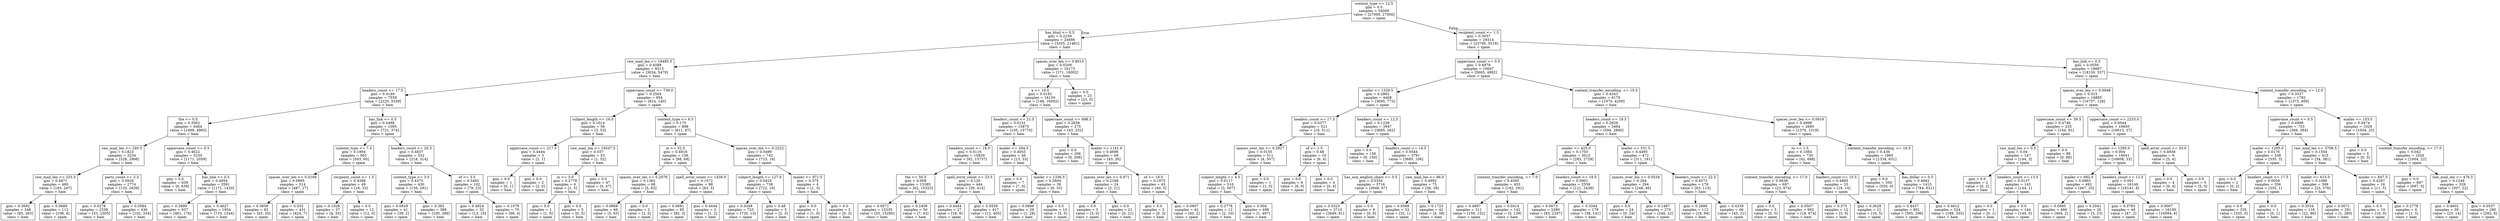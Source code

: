 digraph Tree {
node [shape=box] ;
0 [label="content_type <= 12.5\ngini = 0.5\nsamples = 54000\nvalue = [27000, 27000]\nclass = spam"] ;
1 [label="has_html <= 0.5\ngini = 0.2259\nsamples = 24686\nvalue = [3205, 21481]\nclass = ham"] ;
0 -> 1 [labeldistance=2.5, labelangle=45, headlabel="True"] ;
2 [label="raw_mail_len <= 18485.5\ngini = 0.4588\nsamples = 8513\nvalue = [3034, 5479]\nclass = ham"] ;
1 -> 2 ;
3 [label="headers_count <= 17.5\ngini = 0.4149\nsamples = 7559\nvalue = [2220, 5339]\nclass = ham"] ;
2 -> 3 ;
4 [label="the <= 0.5\ngini = 0.3562\nsamples = 6464\nvalue = [1499, 4965]\nclass = ham"] ;
3 -> 4 ;
5 [label="raw_mail_len <= 240.5\ngini = 0.1823\nsamples = 3234\nvalue = [328, 2906]\nclass = ham"] ;
4 -> 5 ;
6 [label="raw_mail_len <= 233.5\ngini = 0.4871\nsamples = 460\nvalue = [193, 267]\nclass = ham"] ;
5 -> 6 ;
7 [label="gini = 0.3692\nsamples = 348\nvalue = [85, 263]\nclass = ham"] ;
6 -> 7 ;
8 [label="gini = 0.0689\nsamples = 112\nvalue = [108, 4]\nclass = spam"] ;
6 -> 8 ;
9 [label="parts_count <= 2.5\ngini = 0.0926\nsamples = 2774\nvalue = [135, 2639]\nclass = ham"] ;
5 -> 9 ;
10 [label="gini = 0.0278\nsamples = 2338\nvalue = [33, 2305]\nclass = ham"] ;
9 -> 10 ;
11 [label="gini = 0.3584\nsamples = 436\nvalue = [102, 334]\nclass = ham"] ;
9 -> 11 ;
12 [label="uppercase_count <= 0.5\ngini = 0.4622\nsamples = 3230\nvalue = [1171, 2059]\nclass = ham"] ;
4 -> 12 ;
13 [label="gini = 0.0\nsamples = 639\nvalue = [0, 639]\nclass = ham"] ;
12 -> 13 ;
14 [label="has_link <= 0.5\ngini = 0.4954\nsamples = 2591\nvalue = [1171, 1420]\nclass = ham"] ;
12 -> 14 ;
15 [label="gini = 0.3999\nsamples = 637\nvalue = [461, 176]\nclass = spam"] ;
14 -> 15 ;
16 [label="gini = 0.4627\nsamples = 1954\nvalue = [710, 1244]\nclass = ham"] ;
14 -> 16 ;
17 [label="has_link <= 0.5\ngini = 0.4498\nsamples = 1095\nvalue = [721, 374]\nclass = spam"] ;
3 -> 17 ;
18 [label="content_type <= 7.5\ngini = 0.1904\nsamples = 563\nvalue = [503, 60]\nclass = spam"] ;
17 -> 18 ;
19 [label="spaces_over_len <= 0.0166\ngini = 0.0995\nsamples = 514\nvalue = [487, 27]\nclass = spam"] ;
18 -> 19 ;
20 [label="gini = 0.3658\nsamples = 83\nvalue = [63, 20]\nclass = spam"] ;
19 -> 20 ;
21 [label="gini = 0.032\nsamples = 431\nvalue = [424, 7]\nclass = spam"] ;
19 -> 21 ;
22 [label="recipient_count <= 1.5\ngini = 0.4398\nsamples = 49\nvalue = [16, 33]\nclass = ham"] ;
18 -> 22 ;
23 [label="gini = 0.1928\nsamples = 37\nvalue = [4, 33]\nclass = ham"] ;
22 -> 23 ;
24 [label="gini = 0.0\nsamples = 12\nvalue = [12, 0]\nclass = spam"] ;
22 -> 24 ;
25 [label="headers_count <= 20.5\ngini = 0.4837\nsamples = 532\nvalue = [218, 314]\nclass = ham"] ;
17 -> 25 ;
26 [label="content_type <= 3.0\ngini = 0.4375\nsamples = 430\nvalue = [139, 291]\nclass = ham"] ;
25 -> 26 ;
27 [label="gini = 0.0928\nsamples = 41\nvalue = [39, 2]\nclass = spam"] ;
26 -> 27 ;
28 [label="gini = 0.382\nsamples = 389\nvalue = [100, 289]\nclass = ham"] ;
26 -> 28 ;
29 [label="of <= 3.5\ngini = 0.3493\nsamples = 102\nvalue = [79, 23]\nclass = spam"] ;
25 -> 29 ;
30 [label="gini = 0.4824\nsamples = 32\nvalue = [13, 19]\nclass = ham"] ;
29 -> 30 ;
31 [label="gini = 0.1078\nsamples = 70\nvalue = [66, 4]\nclass = spam"] ;
29 -> 31 ;
32 [label="uppercase_count <= 739.0\ngini = 0.2504\nsamples = 954\nvalue = [814, 140]\nclass = spam"] ;
2 -> 32 ;
33 [label="subject_length <= 16.0\ngini = 0.1014\nsamples = 56\nvalue = [3, 53]\nclass = ham"] ;
32 -> 33 ;
34 [label="uppercase_count <= 217.5\ngini = 0.4444\nsamples = 3\nvalue = [2, 1]\nclass = spam"] ;
33 -> 34 ;
35 [label="gini = 0.0\nsamples = 1\nvalue = [0, 1]\nclass = ham"] ;
34 -> 35 ;
36 [label="gini = 0.0\nsamples = 2\nvalue = [2, 0]\nclass = spam"] ;
34 -> 36 ;
37 [label="raw_mail_len <= 19347.5\ngini = 0.037\nsamples = 53\nvalue = [1, 52]\nclass = ham"] ;
33 -> 37 ;
38 [label="in <= 3.0\ngini = 0.2778\nsamples = 6\nvalue = [1, 5]\nclass = ham"] ;
37 -> 38 ;
39 [label="gini = 0.0\nsamples = 1\nvalue = [1, 0]\nclass = spam"] ;
38 -> 39 ;
40 [label="gini = 0.0\nsamples = 5\nvalue = [0, 5]\nclass = ham"] ;
38 -> 40 ;
41 [label="gini = 0.0\nsamples = 47\nvalue = [0, 47]\nclass = ham"] ;
37 -> 41 ;
42 [label="content_type <= 6.5\ngini = 0.175\nsamples = 898\nvalue = [811, 87]\nclass = spam"] ;
32 -> 42 ;
43 [label="in <= 32.5\ngini = 0.4918\nsamples = 156\nvalue = [88, 68]\nclass = spam"] ;
42 -> 43 ;
44 [label="spaces_over_len <= 0.2076\ngini = 0.1362\nsamples = 68\nvalue = [5, 63]\nclass = ham"] ;
43 -> 44 ;
45 [label="gini = 0.0868\nsamples = 66\nvalue = [3, 63]\nclass = ham"] ;
44 -> 45 ;
46 [label="gini = 0.0\nsamples = 2\nvalue = [2, 0]\nclass = spam"] ;
44 -> 46 ;
47 [label="spell_error_count <= 1438.0\ngini = 0.1072\nsamples = 88\nvalue = [83, 5]\nclass = spam"] ;
43 -> 47 ;
48 [label="gini = 0.0681\nsamples = 85\nvalue = [82, 3]\nclass = spam"] ;
47 -> 48 ;
49 [label="gini = 0.4444\nsamples = 3\nvalue = [1, 2]\nclass = ham"] ;
47 -> 49 ;
50 [label="spaces_over_len <= 0.2222\ngini = 0.0499\nsamples = 742\nvalue = [723, 19]\nclass = spam"] ;
42 -> 50 ;
51 [label="subject_length <= 127.0\ngini = 0.0424\nsamples = 738\nvalue = [722, 16]\nclass = spam"] ;
50 -> 51 ;
52 [label="gini = 0.0348\nsamples = 733\nvalue = [720, 13]\nclass = spam"] ;
51 -> 52 ;
53 [label="gini = 0.48\nsamples = 5\nvalue = [2, 3]\nclass = ham"] ;
51 -> 53 ;
54 [label="mailer <= 971.5\ngini = 0.375\nsamples = 4\nvalue = [1, 3]\nclass = ham"] ;
50 -> 54 ;
55 [label="gini = 0.0\nsamples = 1\nvalue = [1, 0]\nclass = spam"] ;
54 -> 55 ;
56 [label="gini = 0.0\nsamples = 3\nvalue = [0, 3]\nclass = ham"] ;
54 -> 56 ;
57 [label="spaces_over_len <= 0.8015\ngini = 0.0209\nsamples = 16173\nvalue = [171, 16002]\nclass = ham"] ;
1 -> 57 ;
58 [label="a <= 19.5\ngini = 0.0182\nsamples = 16150\nvalue = [148, 16002]\nclass = ham"] ;
57 -> 58 ;
59 [label="headers_count <= 21.5\ngini = 0.0131\nsamples = 15875\nvalue = [105, 15770]\nclass = ham"] ;
58 -> 59 ;
60 [label="headers_count <= 18.5\ngini = 0.0116\nsamples = 15829\nvalue = [92, 15737]\nclass = ham"] ;
59 -> 60 ;
61 [label="the <= 50.5\ngini = 0.008\nsamples = 15385\nvalue = [62, 15323]\nclass = ham"] ;
60 -> 61 ;
62 [label="gini = 0.0071\nsamples = 15335\nvalue = [55, 15280]\nclass = ham"] ;
61 -> 62 ;
63 [label="gini = 0.2408\nsamples = 50\nvalue = [7, 43]\nclass = ham"] ;
61 -> 63 ;
64 [label="spell_error_count <= 23.5\ngini = 0.126\nsamples = 444\nvalue = [30, 414]\nclass = ham"] ;
60 -> 64 ;
65 [label="gini = 0.4444\nsamples = 27\nvalue = [18, 9]\nclass = spam"] ;
64 -> 65 ;
66 [label="gini = 0.0559\nsamples = 417\nvalue = [12, 405]\nclass = ham"] ;
64 -> 66 ;
67 [label="mailer <= 294.5\ngini = 0.4055\nsamples = 46\nvalue = [13, 33]\nclass = ham"] ;
59 -> 67 ;
68 [label="gini = 0.0\nsamples = 7\nvalue = [7, 0]\nclass = spam"] ;
67 -> 68 ;
69 [label="mailer <= 1336.5\ngini = 0.2604\nsamples = 39\nvalue = [6, 33]\nclass = ham"] ;
67 -> 69 ;
70 [label="gini = 0.0666\nsamples = 29\nvalue = [1, 28]\nclass = ham"] ;
69 -> 70 ;
71 [label="gini = 0.5\nsamples = 10\nvalue = [5, 5]\nclass = spam"] ;
69 -> 71 ;
72 [label="uppercase_count <= 698.5\ngini = 0.2638\nsamples = 275\nvalue = [43, 232]\nclass = ham"] ;
58 -> 72 ;
73 [label="gini = 0.0\nsamples = 206\nvalue = [0, 206]\nclass = ham"] ;
72 -> 73 ;
74 [label="mailer <= 1141.0\ngini = 0.4696\nsamples = 69\nvalue = [43, 26]\nclass = spam"] ;
72 -> 74 ;
75 [label="spaces_over_len <= 0.071\ngini = 0.2188\nsamples = 24\nvalue = [3, 21]\nclass = ham"] ;
74 -> 75 ;
76 [label="gini = 0.0\nsamples = 3\nvalue = [3, 0]\nclass = spam"] ;
75 -> 76 ;
77 [label="gini = 0.0\nsamples = 21\nvalue = [0, 21]\nclass = ham"] ;
75 -> 77 ;
78 [label="of <= 19.0\ngini = 0.1975\nsamples = 45\nvalue = [40, 5]\nclass = spam"] ;
74 -> 78 ;
79 [label="gini = 0.0\nsamples = 3\nvalue = [0, 3]\nclass = ham"] ;
78 -> 79 ;
80 [label="gini = 0.0907\nsamples = 42\nvalue = [40, 2]\nclass = spam"] ;
78 -> 80 ;
81 [label="gini = 0.0\nsamples = 23\nvalue = [23, 0]\nclass = spam"] ;
57 -> 81 ;
82 [label="recipient_count <= 1.5\ngini = 0.3057\nsamples = 29314\nvalue = [23795, 5519]\nclass = spam"] ;
0 -> 82 [labeldistance=2.5, labelangle=-45, headlabel="False"] ;
83 [label="uppercase_count <= 0.5\ngini = 0.4979\nsamples = 10647\nvalue = [5665, 4982]\nclass = spam"] ;
82 -> 83 ;
84 [label="mailer <= 1329.5\ngini = 0.2862\nsamples = 4468\nvalue = [3695, 773]\nclass = spam"] ;
83 -> 84 ;
85 [label="headers_count <= 17.5\ngini = 0.0377\nsamples = 521\nvalue = [10, 511]\nclass = ham"] ;
84 -> 85 ;
86 [label="spaces_over_len <= 0.2927\ngini = 0.0155\nsamples = 511\nvalue = [4, 507]\nclass = ham"] ;
85 -> 86 ;
87 [label="subject_length <= 4.5\ngini = 0.0117\nsamples = 510\nvalue = [3, 507]\nclass = ham"] ;
86 -> 87 ;
88 [label="gini = 0.2778\nsamples = 12\nvalue = [2, 10]\nclass = ham"] ;
87 -> 88 ;
89 [label="gini = 0.004\nsamples = 498\nvalue = [1, 497]\nclass = ham"] ;
87 -> 89 ;
90 [label="gini = 0.0\nsamples = 1\nvalue = [1, 0]\nclass = spam"] ;
86 -> 90 ;
91 [label="of <= 1.5\ngini = 0.48\nsamples = 10\nvalue = [6, 4]\nclass = spam"] ;
85 -> 91 ;
92 [label="gini = 0.0\nsamples = 6\nvalue = [6, 0]\nclass = spam"] ;
91 -> 92 ;
93 [label="gini = 0.0\nsamples = 4\nvalue = [0, 4]\nclass = ham"] ;
91 -> 93 ;
94 [label="headers_count <= 12.5\ngini = 0.1239\nsamples = 3947\nvalue = [3685, 262]\nclass = spam"] ;
84 -> 94 ;
95 [label="gini = 0.0\nsamples = 156\nvalue = [0, 156]\nclass = ham"] ;
94 -> 95 ;
96 [label="headers_count <= 14.5\ngini = 0.0544\nsamples = 3791\nvalue = [3685, 106]\nclass = spam"] ;
94 -> 96 ;
97 [label="has_non_english_chars <= 0.5\ngini = 0.0354\nsamples = 3716\nvalue = [3649, 67]\nclass = spam"] ;
96 -> 97 ;
98 [label="gini = 0.0323\nsamples = 3710\nvalue = [3649, 61]\nclass = spam"] ;
97 -> 98 ;
99 [label="gini = 0.0\nsamples = 6\nvalue = [0, 6]\nclass = ham"] ;
97 -> 99 ;
100 [label="raw_mail_len <= 86.0\ngini = 0.4992\nsamples = 75\nvalue = [36, 39]\nclass = ham"] ;
96 -> 100 ;
101 [label="gini = 0.0588\nsamples = 33\nvalue = [32, 1]\nclass = spam"] ;
100 -> 101 ;
102 [label="gini = 0.1723\nsamples = 42\nvalue = [4, 38]\nclass = ham"] ;
100 -> 102 ;
103 [label="content_transfer_encoding, <= 15.5\ngini = 0.4343\nsamples = 6179\nvalue = [1970, 4209]\nclass = ham"] ;
83 -> 103 ;
104 [label="headers_count <= 19.5\ngini = 0.2829\nsamples = 3484\nvalue = [594, 2890]\nclass = ham"] ;
103 -> 104 ;
105 [label="mailer <= 425.0\ngini = 0.1703\nsamples = 3012\nvalue = [283, 2729]\nclass = ham"] ;
104 -> 105 ;
106 [label="content_transfer_encoding, <= 7.0\ngini = 0.4595\nsamples = 453\nvalue = [162, 291]\nclass = ham"] ;
105 -> 106 ;
107 [label="gini = 0.4997\nsamples = 311\nvalue = [159, 152]\nclass = spam"] ;
106 -> 107 ;
108 [label="gini = 0.0414\nsamples = 142\nvalue = [3, 139]\nclass = ham"] ;
106 -> 108 ;
109 [label="headers_count <= 18.5\ngini = 0.0901\nsamples = 2559\nvalue = [121, 2438]\nclass = ham"] ;
105 -> 109 ;
110 [label="gini = 0.0673\nsamples = 2380\nvalue = [83, 2297]\nclass = ham"] ;
109 -> 110 ;
111 [label="gini = 0.3344\nsamples = 179\nvalue = [38, 141]\nclass = ham"] ;
109 -> 111 ;
112 [label="mailer <= 531.5\ngini = 0.4495\nsamples = 472\nvalue = [311, 161]\nclass = spam"] ;
104 -> 112 ;
113 [label="spaces_over_len <= 0.0534\ngini = 0.264\nsamples = 294\nvalue = [248, 46]\nclass = spam"] ;
112 -> 113 ;
114 [label="gini = 0.0\nsamples = 24\nvalue = [0, 24]\nclass = ham"] ;
113 -> 114 ;
115 [label="gini = 0.1497\nsamples = 270\nvalue = [248, 22]\nclass = spam"] ;
113 -> 115 ;
116 [label="headers_count <= 22.5\ngini = 0.4573\nsamples = 178\nvalue = [63, 115]\nclass = ham"] ;
112 -> 116 ;
117 [label="gini = 0.2698\nsamples = 112\nvalue = [18, 94]\nclass = ham"] ;
116 -> 117 ;
118 [label="gini = 0.4339\nsamples = 66\nvalue = [45, 21]\nclass = spam"] ;
116 -> 118 ;
119 [label="spaces_over_len <= 0.0916\ngini = 0.4998\nsamples = 2695\nvalue = [1376, 1319]\nclass = spam"] ;
103 -> 119 ;
120 [label="to <= 1.5\ngini = 0.1084\nsamples = 730\nvalue = [42, 688]\nclass = ham"] ;
119 -> 120 ;
121 [label="content_transfer_encoding, <= 17.0\ngini = 0.0638\nsamples = 697\nvalue = [23, 674]\nclass = ham"] ;
120 -> 121 ;
122 [label="gini = 0.0\nsamples = 5\nvalue = [5, 0]\nclass = spam"] ;
121 -> 122 ;
123 [label="gini = 0.0507\nsamples = 692\nvalue = [18, 674]\nclass = ham"] ;
121 -> 123 ;
124 [label="headers_count <= 15.5\ngini = 0.4885\nsamples = 33\nvalue = [19, 14]\nclass = spam"] ;
120 -> 124 ;
125 [label="gini = 0.375\nsamples = 12\nvalue = [3, 9]\nclass = ham"] ;
124 -> 125 ;
126 [label="gini = 0.3628\nsamples = 21\nvalue = [16, 5]\nclass = spam"] ;
124 -> 126 ;
127 [label="content_transfer_encoding, <= 16.5\ngini = 0.436\nsamples = 1965\nvalue = [1334, 631]\nclass = spam"] ;
119 -> 127 ;
128 [label="gini = 0.0\nsamples = 550\nvalue = [550, 0]\nclass = spam"] ;
127 -> 128 ;
129 [label="has_dollar <= 0.5\ngini = 0.4942\nsamples = 1415\nvalue = [784, 631]\nclass = spam"] ;
127 -> 129 ;
130 [label="gini = 0.4437\nsamples = 891\nvalue = [595, 296]\nclass = spam"] ;
129 -> 130 ;
131 [label="gini = 0.4612\nsamples = 524\nvalue = [189, 335]\nclass = ham"] ;
129 -> 131 ;
132 [label="has_link <= 0.5\ngini = 0.0559\nsamples = 18667\nvalue = [18130, 537]\nclass = spam"] ;
82 -> 132 ;
133 [label="spaces_over_len <= 0.0048\ngini = 0.015\nsamples = 16885\nvalue = [16757, 128]\nclass = spam"] ;
132 -> 133 ;
134 [label="uppercase_count <= 39.5\ngini = 0.4746\nsamples = 235\nvalue = [144, 91]\nclass = spam"] ;
133 -> 134 ;
135 [label="raw_mail_len <= 0.5\ngini = 0.04\nsamples = 147\nvalue = [144, 3]\nclass = spam"] ;
134 -> 135 ;
136 [label="gini = 0.0\nsamples = 2\nvalue = [0, 2]\nclass = ham"] ;
135 -> 136 ;
137 [label="headers_count <= 13.5\ngini = 0.0137\nsamples = 145\nvalue = [144, 1]\nclass = spam"] ;
135 -> 137 ;
138 [label="gini = 0.0\nsamples = 1\nvalue = [0, 1]\nclass = ham"] ;
137 -> 138 ;
139 [label="gini = 0.0\nsamples = 144\nvalue = [144, 0]\nclass = spam"] ;
137 -> 139 ;
140 [label="gini = 0.0\nsamples = 88\nvalue = [0, 88]\nclass = ham"] ;
134 -> 140 ;
141 [label="uppercase_count <= 2233.0\ngini = 0.0044\nsamples = 16650\nvalue = [16613, 37]\nclass = spam"] ;
133 -> 141 ;
142 [label="mailer <= 1295.0\ngini = 0.004\nsamples = 16641\nvalue = [16608, 33]\nclass = spam"] ;
141 -> 142 ;
143 [label="mailer <= 682.0\ngini = 0.0965\nsamples = 492\nvalue = [467, 25]\nclass = spam"] ;
142 -> 143 ;
144 [label="gini = 0.0085\nsamples = 466\nvalue = [464, 2]\nclass = spam"] ;
143 -> 144 ;
145 [label="gini = 0.2041\nsamples = 26\nvalue = [3, 23]\nclass = ham"] ;
143 -> 145 ;
146 [label="headers_count <= 12.5\ngini = 0.001\nsamples = 16149\nvalue = [16141, 8]\nclass = spam"] ;
142 -> 146 ;
147 [label="gini = 0.0783\nsamples = 49\nvalue = [47, 2]\nclass = spam"] ;
146 -> 147 ;
148 [label="gini = 0.0007\nsamples = 16100\nvalue = [16094, 6]\nclass = spam"] ;
146 -> 148 ;
149 [label="spell_error_count <= 33.0\ngini = 0.4938\nsamples = 9\nvalue = [5, 4]\nclass = spam"] ;
141 -> 149 ;
150 [label="gini = 0.0\nsamples = 4\nvalue = [0, 4]\nclass = ham"] ;
149 -> 150 ;
151 [label="gini = 0.0\nsamples = 5\nvalue = [5, 0]\nclass = spam"] ;
149 -> 151 ;
152 [label="content_transfer_encoding, <= 12.0\ngini = 0.3537\nsamples = 1782\nvalue = [1373, 409]\nclass = spam"] ;
132 -> 152 ;
153 [label="uppercase_count <= 0.5\ngini = 0.4998\nsamples = 753\nvalue = [369, 384]\nclass = ham"] ;
152 -> 153 ;
154 [label="mailer <= 1295.0\ngini = 0.0176\nsamples = 338\nvalue = [335, 3]\nclass = spam"] ;
153 -> 154 ;
155 [label="gini = 0.0\nsamples = 2\nvalue = [0, 2]\nclass = ham"] ;
154 -> 155 ;
156 [label="headers_count <= 17.5\ngini = 0.0059\nsamples = 336\nvalue = [335, 1]\nclass = spam"] ;
154 -> 156 ;
157 [label="gini = 0.0\nsamples = 335\nvalue = [335, 0]\nclass = spam"] ;
156 -> 157 ;
158 [label="gini = 0.0\nsamples = 1\nvalue = [0, 1]\nclass = ham"] ;
156 -> 158 ;
159 [label="raw_mail_len <= 3706.5\ngini = 0.1504\nsamples = 415\nvalue = [34, 381]\nclass = ham"] ;
153 -> 159 ;
160 [label="mailer <= 615.0\ngini = 0.1086\nsamples = 399\nvalue = [23, 376]\nclass = ham"] ;
159 -> 160 ;
161 [label="gini = 0.3034\nsamples = 118\nvalue = [22, 96]\nclass = ham"] ;
160 -> 161 ;
162 [label="gini = 0.0071\nsamples = 281\nvalue = [1, 280]\nclass = ham"] ;
160 -> 162 ;
163 [label="mailer <= 647.5\ngini = 0.4297\nsamples = 16\nvalue = [11, 5]\nclass = spam"] ;
159 -> 163 ;
164 [label="gini = 0.0\nsamples = 10\nvalue = [10, 0]\nclass = spam"] ;
163 -> 164 ;
165 [label="gini = 0.2778\nsamples = 6\nvalue = [1, 5]\nclass = ham"] ;
163 -> 165 ;
166 [label="mailer <= 153.5\ngini = 0.0474\nsamples = 1029\nvalue = [1004, 25]\nclass = spam"] ;
152 -> 166 ;
167 [label="gini = 0.0\nsamples = 3\nvalue = [0, 3]\nclass = ham"] ;
166 -> 167 ;
168 [label="content_transfer_encoding, <= 17.0\ngini = 0.042\nsamples = 1026\nvalue = [1004, 22]\nclass = spam"] ;
166 -> 168 ;
169 [label="gini = 0.0\nsamples = 697\nvalue = [697, 0]\nclass = spam"] ;
168 -> 169 ;
170 [label="raw_mail_len <= 476.5\ngini = 0.1248\nsamples = 329\nvalue = [307, 22]\nclass = spam"] ;
168 -> 170 ;
171 [label="gini = 0.4602\nsamples = 39\nvalue = [25, 14]\nclass = spam"] ;
170 -> 171 ;
172 [label="gini = 0.0537\nsamples = 290\nvalue = [282, 8]\nclass = spam"] ;
170 -> 172 ;
}